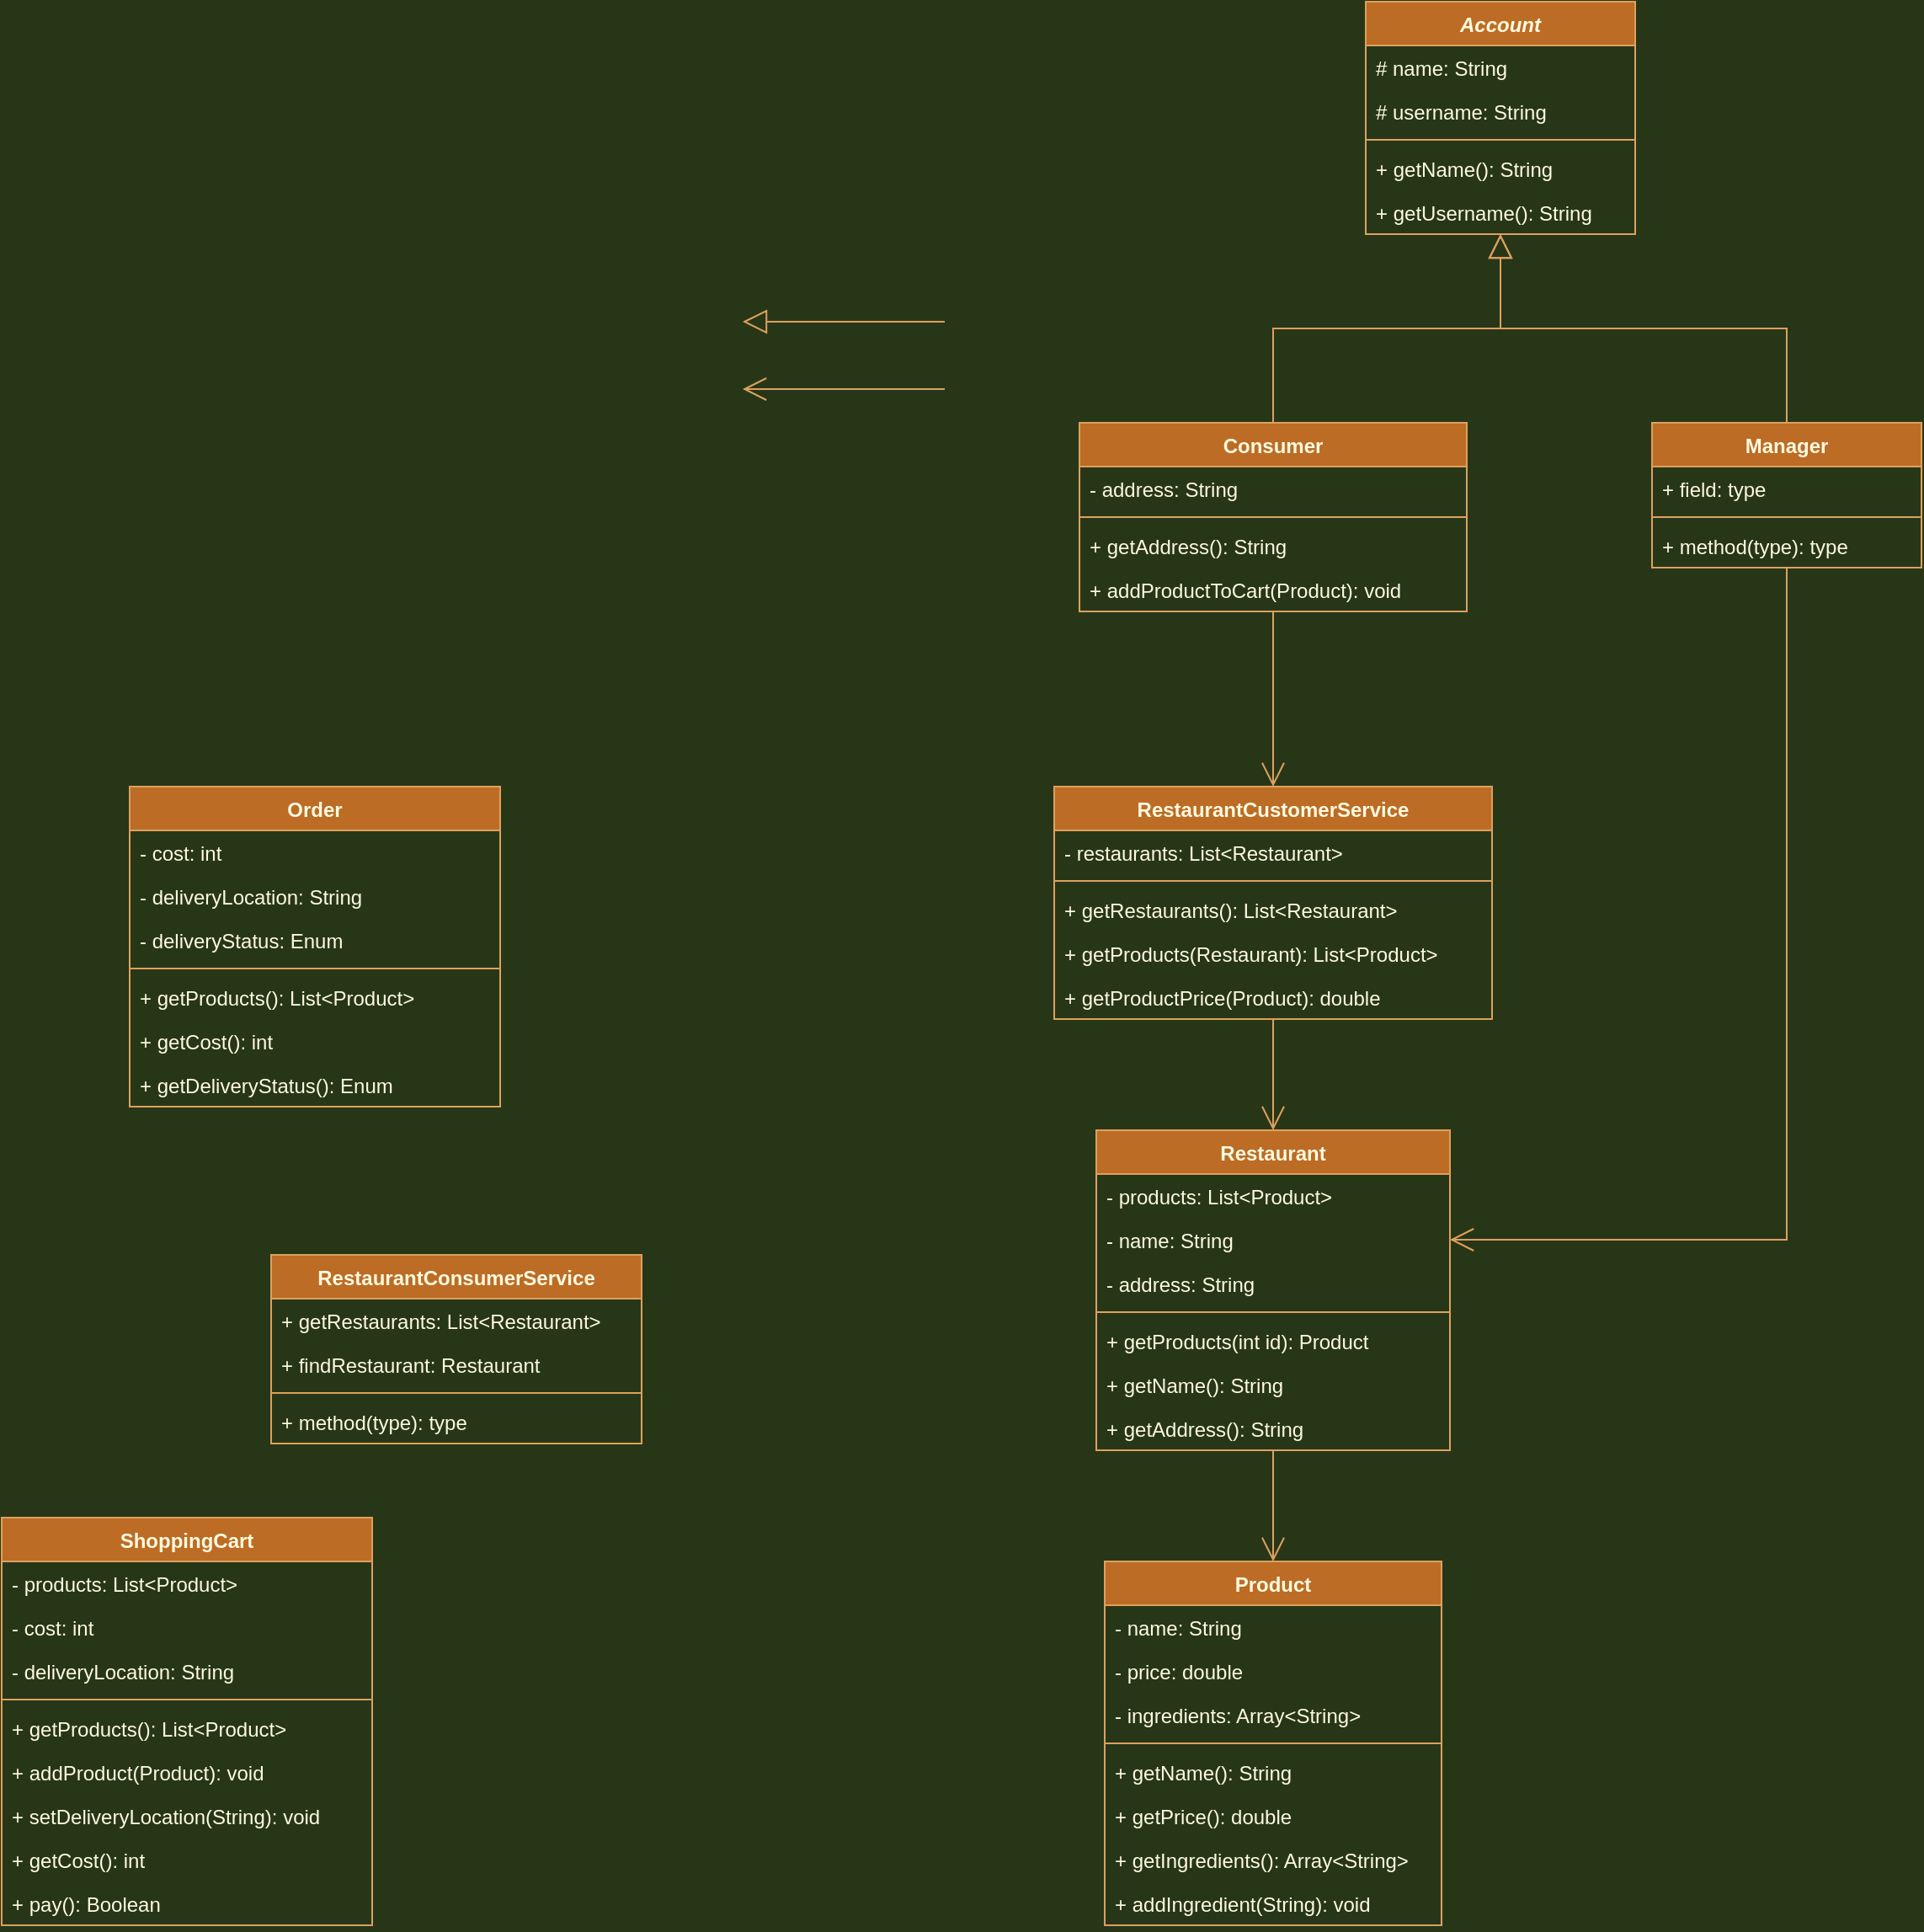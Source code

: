 <mxfile version="15.7.0" type="device"><diagram id="kH5EvR-699uaDCiAUXqp" name="Page-1"><mxGraphModel dx="1609" dy="1064" grid="1" gridSize="10" guides="1" tooltips="1" connect="1" arrows="1" fold="1" page="1" pageScale="1" pageWidth="827" pageHeight="1169" background="#283618" math="0" shadow="0"><root><mxCell id="0"/><mxCell id="1" parent="0"/><mxCell id="DsfmJBuCFoYnAW1XdrLI-59" value="" style="endArrow=block;endFill=0;endSize=12;html=1;rounded=0;edgeStyle=orthogonalEdgeStyle;labelBackgroundColor=#283618;strokeColor=#DDA15E;fontColor=#FEFAE0;" parent="1" edge="1"><mxGeometry width="160" relative="1" as="geometry"><mxPoint x="-40" y="280" as="sourcePoint"/><mxPoint x="-160" y="280" as="targetPoint"/></mxGeometry></mxCell><mxCell id="DsfmJBuCFoYnAW1XdrLI-115" value="Account" style="swimlane;fontStyle=3;align=center;verticalAlign=top;childLayout=stackLayout;horizontal=1;startSize=26;horizontalStack=0;resizeParent=1;resizeParentMax=0;resizeLast=0;collapsible=1;marginBottom=0;rounded=0;shadow=0;glass=0;labelBorderColor=none;strokeColor=#DDA15E;fillColor=#BC6C25;fontColor=#FEFAE0;" parent="1" vertex="1"><mxGeometry x="210" y="90" width="160" height="138" as="geometry"/></mxCell><mxCell id="DsfmJBuCFoYnAW1XdrLI-116" value="# name: String" style="text;strokeColor=none;fillColor=none;align=left;verticalAlign=top;spacingLeft=4;spacingRight=4;overflow=hidden;rotatable=0;points=[[0,0.5],[1,0.5]];portConstraint=eastwest;rounded=0;shadow=0;glass=0;labelBorderColor=none;fontColor=#FEFAE0;" parent="DsfmJBuCFoYnAW1XdrLI-115" vertex="1"><mxGeometry y="26" width="160" height="26" as="geometry"/></mxCell><mxCell id="JdM7LiX7WN8Dvq4fd227-31" value="# username: String" style="text;strokeColor=none;fillColor=none;align=left;verticalAlign=top;spacingLeft=4;spacingRight=4;overflow=hidden;rotatable=0;points=[[0,0.5],[1,0.5]];portConstraint=eastwest;rounded=0;shadow=0;glass=0;labelBorderColor=none;fontColor=#FEFAE0;" vertex="1" parent="DsfmJBuCFoYnAW1XdrLI-115"><mxGeometry y="52" width="160" height="26" as="geometry"/></mxCell><mxCell id="DsfmJBuCFoYnAW1XdrLI-117" value="" style="line;strokeWidth=1;fillColor=none;align=left;verticalAlign=middle;spacingTop=-1;spacingLeft=3;spacingRight=3;rotatable=0;labelPosition=right;points=[];portConstraint=eastwest;rounded=0;shadow=0;glass=0;labelBorderColor=none;labelBackgroundColor=#283618;strokeColor=#DDA15E;fontColor=#FEFAE0;" parent="DsfmJBuCFoYnAW1XdrLI-115" vertex="1"><mxGeometry y="78" width="160" height="8" as="geometry"/></mxCell><mxCell id="DsfmJBuCFoYnAW1XdrLI-118" value="+ getName(): String" style="text;strokeColor=none;fillColor=none;align=left;verticalAlign=top;spacingLeft=4;spacingRight=4;overflow=hidden;rotatable=0;points=[[0,0.5],[1,0.5]];portConstraint=eastwest;rounded=0;shadow=0;glass=0;labelBorderColor=none;fontColor=#FEFAE0;" parent="DsfmJBuCFoYnAW1XdrLI-115" vertex="1"><mxGeometry y="86" width="160" height="26" as="geometry"/></mxCell><mxCell id="JdM7LiX7WN8Dvq4fd227-32" value="+ getUsername(): String" style="text;strokeColor=none;fillColor=none;align=left;verticalAlign=top;spacingLeft=4;spacingRight=4;overflow=hidden;rotatable=0;points=[[0,0.5],[1,0.5]];portConstraint=eastwest;rounded=0;shadow=0;glass=0;labelBorderColor=none;fontColor=#FEFAE0;" vertex="1" parent="DsfmJBuCFoYnAW1XdrLI-115"><mxGeometry y="112" width="160" height="26" as="geometry"/></mxCell><mxCell id="DsfmJBuCFoYnAW1XdrLI-119" value="Consumer" style="swimlane;fontStyle=1;align=center;verticalAlign=top;childLayout=stackLayout;horizontal=1;startSize=26;horizontalStack=0;resizeParent=1;resizeParentMax=0;resizeLast=0;collapsible=1;marginBottom=0;rounded=0;shadow=0;glass=0;labelBorderColor=none;strokeColor=#DDA15E;fillColor=#BC6C25;fontColor=#FEFAE0;" parent="1" vertex="1"><mxGeometry x="40" y="340" width="230" height="112" as="geometry"/></mxCell><mxCell id="DsfmJBuCFoYnAW1XdrLI-184" value="- address: String" style="text;strokeColor=none;fillColor=none;align=left;verticalAlign=top;spacingLeft=4;spacingRight=4;overflow=hidden;rotatable=0;points=[[0,0.5],[1,0.5]];portConstraint=eastwest;rounded=0;shadow=0;glass=0;labelBorderColor=none;fontColor=#FEFAE0;" parent="DsfmJBuCFoYnAW1XdrLI-119" vertex="1"><mxGeometry y="26" width="230" height="26" as="geometry"/></mxCell><mxCell id="DsfmJBuCFoYnAW1XdrLI-121" value="" style="line;strokeWidth=1;fillColor=none;align=left;verticalAlign=middle;spacingTop=-1;spacingLeft=3;spacingRight=3;rotatable=0;labelPosition=right;points=[];portConstraint=eastwest;rounded=0;shadow=0;glass=0;labelBorderColor=none;labelBackgroundColor=#283618;strokeColor=#DDA15E;fontColor=#FEFAE0;" parent="DsfmJBuCFoYnAW1XdrLI-119" vertex="1"><mxGeometry y="52" width="230" height="8" as="geometry"/></mxCell><mxCell id="JdM7LiX7WN8Dvq4fd227-16" value="+ getAddress(): String" style="text;strokeColor=none;fillColor=none;align=left;verticalAlign=top;spacingLeft=4;spacingRight=4;overflow=hidden;rotatable=0;points=[[0,0.5],[1,0.5]];portConstraint=eastwest;rounded=0;shadow=0;glass=0;labelBorderColor=none;fontColor=#FEFAE0;" vertex="1" parent="DsfmJBuCFoYnAW1XdrLI-119"><mxGeometry y="60" width="230" height="26" as="geometry"/></mxCell><mxCell id="DsfmJBuCFoYnAW1XdrLI-122" value="+ addProductToCart(Product): void" style="text;strokeColor=none;fillColor=none;align=left;verticalAlign=top;spacingLeft=4;spacingRight=4;overflow=hidden;rotatable=0;points=[[0,0.5],[1,0.5]];portConstraint=eastwest;rounded=0;shadow=0;glass=0;labelBorderColor=none;fontColor=#FEFAE0;" parent="DsfmJBuCFoYnAW1XdrLI-119" vertex="1"><mxGeometry y="86" width="230" height="26" as="geometry"/></mxCell><mxCell id="DsfmJBuCFoYnAW1XdrLI-123" value="Manager" style="swimlane;fontStyle=1;align=center;verticalAlign=top;childLayout=stackLayout;horizontal=1;startSize=26;horizontalStack=0;resizeParent=1;resizeParentMax=0;resizeLast=0;collapsible=1;marginBottom=0;rounded=0;shadow=0;glass=0;labelBorderColor=none;strokeColor=#DDA15E;fillColor=#BC6C25;fontColor=#FEFAE0;" parent="1" vertex="1"><mxGeometry x="380" y="340" width="160" height="86" as="geometry"/></mxCell><mxCell id="DsfmJBuCFoYnAW1XdrLI-124" value="+ field: type" style="text;strokeColor=none;fillColor=none;align=left;verticalAlign=top;spacingLeft=4;spacingRight=4;overflow=hidden;rotatable=0;points=[[0,0.5],[1,0.5]];portConstraint=eastwest;rounded=0;shadow=0;glass=0;labelBorderColor=none;fontColor=#FEFAE0;" parent="DsfmJBuCFoYnAW1XdrLI-123" vertex="1"><mxGeometry y="26" width="160" height="26" as="geometry"/></mxCell><mxCell id="DsfmJBuCFoYnAW1XdrLI-125" value="" style="line;strokeWidth=1;fillColor=none;align=left;verticalAlign=middle;spacingTop=-1;spacingLeft=3;spacingRight=3;rotatable=0;labelPosition=right;points=[];portConstraint=eastwest;rounded=0;shadow=0;glass=0;labelBorderColor=none;labelBackgroundColor=#283618;strokeColor=#DDA15E;fontColor=#FEFAE0;" parent="DsfmJBuCFoYnAW1XdrLI-123" vertex="1"><mxGeometry y="52" width="160" height="8" as="geometry"/></mxCell><mxCell id="DsfmJBuCFoYnAW1XdrLI-126" value="+ method(type): type" style="text;strokeColor=none;fillColor=none;align=left;verticalAlign=top;spacingLeft=4;spacingRight=4;overflow=hidden;rotatable=0;points=[[0,0.5],[1,0.5]];portConstraint=eastwest;rounded=0;shadow=0;glass=0;labelBorderColor=none;fontColor=#FEFAE0;" parent="DsfmJBuCFoYnAW1XdrLI-123" vertex="1"><mxGeometry y="60" width="160" height="26" as="geometry"/></mxCell><mxCell id="DsfmJBuCFoYnAW1XdrLI-131" value="Product" style="swimlane;fontStyle=1;align=center;verticalAlign=top;childLayout=stackLayout;horizontal=1;startSize=26;horizontalStack=0;resizeParent=1;resizeParentMax=0;resizeLast=0;collapsible=1;marginBottom=0;rounded=0;shadow=0;glass=0;labelBorderColor=none;strokeColor=#DDA15E;fillColor=#BC6C25;fontColor=#FEFAE0;" parent="1" vertex="1"><mxGeometry x="55" y="1016" width="200" height="216" as="geometry"/></mxCell><mxCell id="JdM7LiX7WN8Dvq4fd227-2" value="- name: String" style="text;strokeColor=none;fillColor=none;align=left;verticalAlign=top;spacingLeft=4;spacingRight=4;overflow=hidden;rotatable=0;points=[[0,0.5],[1,0.5]];portConstraint=eastwest;rounded=0;shadow=0;glass=0;labelBorderColor=none;fontColor=#FEFAE0;" vertex="1" parent="DsfmJBuCFoYnAW1XdrLI-131"><mxGeometry y="26" width="200" height="26" as="geometry"/></mxCell><mxCell id="JdM7LiX7WN8Dvq4fd227-3" value="- price: double" style="text;strokeColor=none;fillColor=none;align=left;verticalAlign=top;spacingLeft=4;spacingRight=4;overflow=hidden;rotatable=0;points=[[0,0.5],[1,0.5]];portConstraint=eastwest;rounded=0;shadow=0;glass=0;labelBorderColor=none;fontColor=#FEFAE0;" vertex="1" parent="DsfmJBuCFoYnAW1XdrLI-131"><mxGeometry y="52" width="200" height="26" as="geometry"/></mxCell><mxCell id="DsfmJBuCFoYnAW1XdrLI-132" value="- ingredients: Array&lt;String&gt;" style="text;strokeColor=none;fillColor=none;align=left;verticalAlign=top;spacingLeft=4;spacingRight=4;overflow=hidden;rotatable=0;points=[[0,0.5],[1,0.5]];portConstraint=eastwest;rounded=0;shadow=0;glass=0;labelBorderColor=none;fontColor=#FEFAE0;" parent="DsfmJBuCFoYnAW1XdrLI-131" vertex="1"><mxGeometry y="78" width="200" height="26" as="geometry"/></mxCell><mxCell id="DsfmJBuCFoYnAW1XdrLI-133" value="" style="line;strokeWidth=1;fillColor=none;align=left;verticalAlign=middle;spacingTop=-1;spacingLeft=3;spacingRight=3;rotatable=0;labelPosition=right;points=[];portConstraint=eastwest;rounded=0;shadow=0;glass=0;labelBorderColor=none;labelBackgroundColor=#283618;strokeColor=#DDA15E;fontColor=#FEFAE0;" parent="DsfmJBuCFoYnAW1XdrLI-131" vertex="1"><mxGeometry y="104" width="200" height="8" as="geometry"/></mxCell><mxCell id="DsfmJBuCFoYnAW1XdrLI-134" value="+ getName(): String" style="text;strokeColor=none;fillColor=none;align=left;verticalAlign=top;spacingLeft=4;spacingRight=4;overflow=hidden;rotatable=0;points=[[0,0.5],[1,0.5]];portConstraint=eastwest;rounded=0;shadow=0;glass=0;labelBorderColor=none;fontColor=#FEFAE0;" parent="DsfmJBuCFoYnAW1XdrLI-131" vertex="1"><mxGeometry y="112" width="200" height="26" as="geometry"/></mxCell><mxCell id="JdM7LiX7WN8Dvq4fd227-4" value="+ getPrice(): double" style="text;strokeColor=none;fillColor=none;align=left;verticalAlign=top;spacingLeft=4;spacingRight=4;overflow=hidden;rotatable=0;points=[[0,0.5],[1,0.5]];portConstraint=eastwest;rounded=0;shadow=0;glass=0;labelBorderColor=none;fontColor=#FEFAE0;" vertex="1" parent="DsfmJBuCFoYnAW1XdrLI-131"><mxGeometry y="138" width="200" height="26" as="geometry"/></mxCell><mxCell id="JdM7LiX7WN8Dvq4fd227-5" value="+ getIngredients(): Array&lt;String&gt;" style="text;strokeColor=none;fillColor=none;align=left;verticalAlign=top;spacingLeft=4;spacingRight=4;overflow=hidden;rotatable=0;points=[[0,0.5],[1,0.5]];portConstraint=eastwest;rounded=0;shadow=0;glass=0;labelBorderColor=none;fontColor=#FEFAE0;" vertex="1" parent="DsfmJBuCFoYnAW1XdrLI-131"><mxGeometry y="164" width="200" height="26" as="geometry"/></mxCell><mxCell id="JdM7LiX7WN8Dvq4fd227-6" value="+ addIngredient(String): void" style="text;strokeColor=none;fillColor=none;align=left;verticalAlign=top;spacingLeft=4;spacingRight=4;overflow=hidden;rotatable=0;points=[[0,0.5],[1,0.5]];portConstraint=eastwest;rounded=0;shadow=0;glass=0;labelBorderColor=none;fontColor=#FEFAE0;" vertex="1" parent="DsfmJBuCFoYnAW1XdrLI-131"><mxGeometry y="190" width="200" height="26" as="geometry"/></mxCell><mxCell id="DsfmJBuCFoYnAW1XdrLI-135" value="RestaurantConsumerService" style="swimlane;fontStyle=1;align=center;verticalAlign=top;childLayout=stackLayout;horizontal=1;startSize=26;horizontalStack=0;resizeParent=1;resizeParentMax=0;resizeLast=0;collapsible=1;marginBottom=0;rounded=0;shadow=0;glass=0;labelBorderColor=none;strokeColor=#DDA15E;fillColor=#BC6C25;fontColor=#FEFAE0;" parent="1" vertex="1"><mxGeometry x="-440" y="834" width="220" height="112" as="geometry"/></mxCell><mxCell id="DsfmJBuCFoYnAW1XdrLI-136" value="+ getRestaurants: List&lt;Restaurant&gt;" style="text;strokeColor=none;fillColor=none;align=left;verticalAlign=top;spacingLeft=4;spacingRight=4;overflow=hidden;rotatable=0;points=[[0,0.5],[1,0.5]];portConstraint=eastwest;rounded=0;shadow=0;glass=0;labelBorderColor=none;fontColor=#FEFAE0;" parent="DsfmJBuCFoYnAW1XdrLI-135" vertex="1"><mxGeometry y="26" width="220" height="26" as="geometry"/></mxCell><mxCell id="DsfmJBuCFoYnAW1XdrLI-170" value="+ findRestaurant: Restaurant" style="text;strokeColor=none;fillColor=none;align=left;verticalAlign=top;spacingLeft=4;spacingRight=4;overflow=hidden;rotatable=0;points=[[0,0.5],[1,0.5]];portConstraint=eastwest;rounded=0;shadow=0;glass=0;labelBorderColor=none;fontColor=#FEFAE0;" parent="DsfmJBuCFoYnAW1XdrLI-135" vertex="1"><mxGeometry y="52" width="220" height="26" as="geometry"/></mxCell><mxCell id="DsfmJBuCFoYnAW1XdrLI-137" value="" style="line;strokeWidth=1;fillColor=none;align=left;verticalAlign=middle;spacingTop=-1;spacingLeft=3;spacingRight=3;rotatable=0;labelPosition=right;points=[];portConstraint=eastwest;rounded=0;shadow=0;glass=0;labelBorderColor=none;labelBackgroundColor=#283618;strokeColor=#DDA15E;fontColor=#FEFAE0;" parent="DsfmJBuCFoYnAW1XdrLI-135" vertex="1"><mxGeometry y="78" width="220" height="8" as="geometry"/></mxCell><mxCell id="DsfmJBuCFoYnAW1XdrLI-138" value="+ method(type): type" style="text;strokeColor=none;fillColor=none;align=left;verticalAlign=top;spacingLeft=4;spacingRight=4;overflow=hidden;rotatable=0;points=[[0,0.5],[1,0.5]];portConstraint=eastwest;rounded=0;shadow=0;glass=0;labelBorderColor=none;fontColor=#FEFAE0;" parent="DsfmJBuCFoYnAW1XdrLI-135" vertex="1"><mxGeometry y="86" width="220" height="26" as="geometry"/></mxCell><mxCell id="DsfmJBuCFoYnAW1XdrLI-149" value="Restaurant" style="swimlane;fontStyle=1;align=center;verticalAlign=top;childLayout=stackLayout;horizontal=1;startSize=26;horizontalStack=0;resizeParent=1;resizeParentMax=0;resizeLast=0;collapsible=1;marginBottom=0;rounded=0;shadow=0;glass=0;labelBorderColor=none;strokeColor=#DDA15E;fillColor=#BC6C25;fontColor=#FEFAE0;" parent="1" vertex="1"><mxGeometry x="50" y="760" width="210" height="190" as="geometry"/></mxCell><mxCell id="DsfmJBuCFoYnAW1XdrLI-150" value="- products: List&lt;Product&gt;" style="text;strokeColor=none;fillColor=none;align=left;verticalAlign=top;spacingLeft=4;spacingRight=4;overflow=hidden;rotatable=0;points=[[0,0.5],[1,0.5]];portConstraint=eastwest;rounded=0;shadow=0;glass=0;labelBorderColor=none;fontColor=#FEFAE0;" parent="DsfmJBuCFoYnAW1XdrLI-149" vertex="1"><mxGeometry y="26" width="210" height="26" as="geometry"/></mxCell><mxCell id="JdM7LiX7WN8Dvq4fd227-11" value="- name: String" style="text;strokeColor=none;fillColor=none;align=left;verticalAlign=top;spacingLeft=4;spacingRight=4;overflow=hidden;rotatable=0;points=[[0,0.5],[1,0.5]];portConstraint=eastwest;rounded=0;shadow=0;glass=0;labelBorderColor=none;fontColor=#FEFAE0;" vertex="1" parent="DsfmJBuCFoYnAW1XdrLI-149"><mxGeometry y="52" width="210" height="26" as="geometry"/></mxCell><mxCell id="JdM7LiX7WN8Dvq4fd227-7" value="- address: String" style="text;strokeColor=none;fillColor=none;align=left;verticalAlign=top;spacingLeft=4;spacingRight=4;overflow=hidden;rotatable=0;points=[[0,0.5],[1,0.5]];portConstraint=eastwest;rounded=0;shadow=0;glass=0;labelBorderColor=none;fontColor=#FEFAE0;" vertex="1" parent="DsfmJBuCFoYnAW1XdrLI-149"><mxGeometry y="78" width="210" height="26" as="geometry"/></mxCell><mxCell id="DsfmJBuCFoYnAW1XdrLI-151" value="" style="line;strokeWidth=1;fillColor=none;align=left;verticalAlign=middle;spacingTop=-1;spacingLeft=3;spacingRight=3;rotatable=0;labelPosition=right;points=[];portConstraint=eastwest;rounded=0;shadow=0;glass=0;labelBorderColor=none;labelBackgroundColor=#283618;strokeColor=#DDA15E;fontColor=#FEFAE0;" parent="DsfmJBuCFoYnAW1XdrLI-149" vertex="1"><mxGeometry y="104" width="210" height="8" as="geometry"/></mxCell><mxCell id="DsfmJBuCFoYnAW1XdrLI-152" value="+ getProducts(int id): Product" style="text;strokeColor=none;fillColor=none;align=left;verticalAlign=top;spacingLeft=4;spacingRight=4;overflow=hidden;rotatable=0;points=[[0,0.5],[1,0.5]];portConstraint=eastwest;rounded=0;shadow=0;glass=0;labelBorderColor=none;fontColor=#FEFAE0;" parent="DsfmJBuCFoYnAW1XdrLI-149" vertex="1"><mxGeometry y="112" width="210" height="26" as="geometry"/></mxCell><mxCell id="JdM7LiX7WN8Dvq4fd227-9" value="+ getName(): String" style="text;strokeColor=none;fillColor=none;align=left;verticalAlign=top;spacingLeft=4;spacingRight=4;overflow=hidden;rotatable=0;points=[[0,0.5],[1,0.5]];portConstraint=eastwest;rounded=0;shadow=0;glass=0;labelBorderColor=none;fontColor=#FEFAE0;" vertex="1" parent="DsfmJBuCFoYnAW1XdrLI-149"><mxGeometry y="138" width="210" height="26" as="geometry"/></mxCell><mxCell id="JdM7LiX7WN8Dvq4fd227-12" value="+ getAddress(): String" style="text;strokeColor=none;fillColor=none;align=left;verticalAlign=top;spacingLeft=4;spacingRight=4;overflow=hidden;rotatable=0;points=[[0,0.5],[1,0.5]];portConstraint=eastwest;rounded=0;shadow=0;glass=0;labelBorderColor=none;fontColor=#FEFAE0;" vertex="1" parent="DsfmJBuCFoYnAW1XdrLI-149"><mxGeometry y="164" width="210" height="26" as="geometry"/></mxCell><mxCell id="DsfmJBuCFoYnAW1XdrLI-175" value="ShoppingCart" style="swimlane;fontStyle=1;align=center;verticalAlign=top;childLayout=stackLayout;horizontal=1;startSize=26;horizontalStack=0;resizeParent=1;resizeParentMax=0;resizeLast=0;collapsible=1;marginBottom=0;rounded=0;shadow=0;glass=0;labelBorderColor=none;strokeColor=#DDA15E;fillColor=#BC6C25;fontColor=#FEFAE0;" parent="1" vertex="1"><mxGeometry x="-600" y="990" width="220" height="242" as="geometry"/></mxCell><mxCell id="DsfmJBuCFoYnAW1XdrLI-176" value="- products: List&lt;Product&gt;" style="text;strokeColor=none;fillColor=none;align=left;verticalAlign=top;spacingLeft=4;spacingRight=4;overflow=hidden;rotatable=0;points=[[0,0.5],[1,0.5]];portConstraint=eastwest;rounded=0;shadow=0;glass=0;labelBorderColor=none;fontColor=#FEFAE0;" parent="DsfmJBuCFoYnAW1XdrLI-175" vertex="1"><mxGeometry y="26" width="220" height="26" as="geometry"/></mxCell><mxCell id="DsfmJBuCFoYnAW1XdrLI-187" value="- cost: int" style="text;strokeColor=none;fillColor=none;align=left;verticalAlign=top;spacingLeft=4;spacingRight=4;overflow=hidden;rotatable=0;points=[[0,0.5],[1,0.5]];portConstraint=eastwest;rounded=0;shadow=0;glass=0;labelBorderColor=none;fontColor=#FEFAE0;" parent="DsfmJBuCFoYnAW1XdrLI-175" vertex="1"><mxGeometry y="52" width="220" height="26" as="geometry"/></mxCell><mxCell id="DsfmJBuCFoYnAW1XdrLI-199" value="- deliveryLocation: String" style="text;strokeColor=none;fillColor=none;align=left;verticalAlign=top;spacingLeft=4;spacingRight=4;overflow=hidden;rotatable=0;points=[[0,0.5],[1,0.5]];portConstraint=eastwest;rounded=0;shadow=0;glass=0;labelBorderColor=none;fontColor=#FEFAE0;" parent="DsfmJBuCFoYnAW1XdrLI-175" vertex="1"><mxGeometry y="78" width="220" height="26" as="geometry"/></mxCell><mxCell id="DsfmJBuCFoYnAW1XdrLI-178" value="" style="line;strokeWidth=1;fillColor=none;align=left;verticalAlign=middle;spacingTop=-1;spacingLeft=3;spacingRight=3;rotatable=0;labelPosition=right;points=[];portConstraint=eastwest;rounded=0;shadow=0;glass=0;labelBorderColor=none;labelBackgroundColor=#283618;strokeColor=#DDA15E;fontColor=#FEFAE0;" parent="DsfmJBuCFoYnAW1XdrLI-175" vertex="1"><mxGeometry y="104" width="220" height="8" as="geometry"/></mxCell><mxCell id="DsfmJBuCFoYnAW1XdrLI-179" value="+ getProducts(): List&lt;Product&gt;" style="text;strokeColor=none;fillColor=none;align=left;verticalAlign=top;spacingLeft=4;spacingRight=4;overflow=hidden;rotatable=0;points=[[0,0.5],[1,0.5]];portConstraint=eastwest;rounded=0;shadow=0;glass=0;labelBorderColor=none;fontColor=#FEFAE0;" parent="DsfmJBuCFoYnAW1XdrLI-175" vertex="1"><mxGeometry y="112" width="220" height="26" as="geometry"/></mxCell><mxCell id="DsfmJBuCFoYnAW1XdrLI-185" value="+ addProduct(Product): void" style="text;strokeColor=none;fillColor=none;align=left;verticalAlign=top;spacingLeft=4;spacingRight=4;overflow=hidden;rotatable=0;points=[[0,0.5],[1,0.5]];portConstraint=eastwest;rounded=0;shadow=0;glass=0;labelBorderColor=none;fontColor=#FEFAE0;" parent="DsfmJBuCFoYnAW1XdrLI-175" vertex="1"><mxGeometry y="138" width="220" height="26" as="geometry"/></mxCell><mxCell id="DsfmJBuCFoYnAW1XdrLI-186" value="+ setDeliveryLocation(String): void" style="text;strokeColor=none;fillColor=none;align=left;verticalAlign=top;spacingLeft=4;spacingRight=4;overflow=hidden;rotatable=0;points=[[0,0.5],[1,0.5]];portConstraint=eastwest;rounded=0;shadow=0;glass=0;labelBorderColor=none;fontColor=#FEFAE0;" parent="DsfmJBuCFoYnAW1XdrLI-175" vertex="1"><mxGeometry y="164" width="220" height="26" as="geometry"/></mxCell><mxCell id="DsfmJBuCFoYnAW1XdrLI-188" value="+ getCost(): int" style="text;strokeColor=none;fillColor=none;align=left;verticalAlign=top;spacingLeft=4;spacingRight=4;overflow=hidden;rotatable=0;points=[[0,0.5],[1,0.5]];portConstraint=eastwest;rounded=0;shadow=0;glass=0;labelBorderColor=none;fontColor=#FEFAE0;" parent="DsfmJBuCFoYnAW1XdrLI-175" vertex="1"><mxGeometry y="190" width="220" height="26" as="geometry"/></mxCell><mxCell id="DsfmJBuCFoYnAW1XdrLI-189" value="+ pay(): Boolean" style="text;strokeColor=none;fillColor=none;align=left;verticalAlign=top;spacingLeft=4;spacingRight=4;overflow=hidden;rotatable=0;points=[[0,0.5],[1,0.5]];portConstraint=eastwest;rounded=0;shadow=0;glass=0;labelBorderColor=none;fontColor=#FEFAE0;" parent="DsfmJBuCFoYnAW1XdrLI-175" vertex="1"><mxGeometry y="216" width="220" height="26" as="geometry"/></mxCell><mxCell id="DsfmJBuCFoYnAW1XdrLI-180" value="" style="endArrow=open;endFill=1;endSize=12;html=1;rounded=0;edgeStyle=orthogonalEdgeStyle;labelBackgroundColor=#283618;strokeColor=#DDA15E;fontColor=#FEFAE0;" parent="1" edge="1"><mxGeometry width="160" relative="1" as="geometry"><mxPoint x="-40" y="320" as="sourcePoint"/><mxPoint x="-160" y="320" as="targetPoint"/></mxGeometry></mxCell><mxCell id="DsfmJBuCFoYnAW1XdrLI-190" value="Order&#10;" style="swimlane;fontStyle=1;align=center;verticalAlign=top;childLayout=stackLayout;horizontal=1;startSize=26;horizontalStack=0;resizeParent=1;resizeParentMax=0;resizeLast=0;collapsible=1;marginBottom=0;rounded=0;shadow=0;glass=0;labelBorderColor=none;strokeColor=#DDA15E;fillColor=#BC6C25;fontColor=#FEFAE0;" parent="1" vertex="1"><mxGeometry x="-524" y="556" width="220" height="190" as="geometry"/></mxCell><mxCell id="DsfmJBuCFoYnAW1XdrLI-192" value="- cost: int" style="text;strokeColor=none;fillColor=none;align=left;verticalAlign=top;spacingLeft=4;spacingRight=4;overflow=hidden;rotatable=0;points=[[0,0.5],[1,0.5]];portConstraint=eastwest;rounded=0;shadow=0;glass=0;labelBorderColor=none;fontColor=#FEFAE0;" parent="DsfmJBuCFoYnAW1XdrLI-190" vertex="1"><mxGeometry y="26" width="220" height="26" as="geometry"/></mxCell><mxCell id="DsfmJBuCFoYnAW1XdrLI-200" value="- deliveryLocation: String" style="text;strokeColor=none;fillColor=none;align=left;verticalAlign=top;spacingLeft=4;spacingRight=4;overflow=hidden;rotatable=0;points=[[0,0.5],[1,0.5]];portConstraint=eastwest;rounded=0;shadow=0;glass=0;labelBorderColor=none;fontColor=#FEFAE0;" parent="DsfmJBuCFoYnAW1XdrLI-190" vertex="1"><mxGeometry y="52" width="220" height="26" as="geometry"/></mxCell><mxCell id="DsfmJBuCFoYnAW1XdrLI-201" value="- deliveryStatus: Enum" style="text;strokeColor=none;fillColor=none;align=left;verticalAlign=top;spacingLeft=4;spacingRight=4;overflow=hidden;rotatable=0;points=[[0,0.5],[1,0.5]];portConstraint=eastwest;rounded=0;shadow=0;glass=0;labelBorderColor=none;fontColor=#FEFAE0;" parent="DsfmJBuCFoYnAW1XdrLI-190" vertex="1"><mxGeometry y="78" width="220" height="26" as="geometry"/></mxCell><mxCell id="DsfmJBuCFoYnAW1XdrLI-193" value="" style="line;strokeWidth=1;fillColor=none;align=left;verticalAlign=middle;spacingTop=-1;spacingLeft=3;spacingRight=3;rotatable=0;labelPosition=right;points=[];portConstraint=eastwest;rounded=0;shadow=0;glass=0;labelBorderColor=none;labelBackgroundColor=#283618;strokeColor=#DDA15E;fontColor=#FEFAE0;" parent="DsfmJBuCFoYnAW1XdrLI-190" vertex="1"><mxGeometry y="104" width="220" height="8" as="geometry"/></mxCell><mxCell id="DsfmJBuCFoYnAW1XdrLI-194" value="+ getProducts(): List&lt;Product&gt;" style="text;strokeColor=none;fillColor=none;align=left;verticalAlign=top;spacingLeft=4;spacingRight=4;overflow=hidden;rotatable=0;points=[[0,0.5],[1,0.5]];portConstraint=eastwest;rounded=0;shadow=0;glass=0;labelBorderColor=none;fontColor=#FEFAE0;" parent="DsfmJBuCFoYnAW1XdrLI-190" vertex="1"><mxGeometry y="112" width="220" height="26" as="geometry"/></mxCell><mxCell id="DsfmJBuCFoYnAW1XdrLI-197" value="+ getCost(): int" style="text;strokeColor=none;fillColor=none;align=left;verticalAlign=top;spacingLeft=4;spacingRight=4;overflow=hidden;rotatable=0;points=[[0,0.5],[1,0.5]];portConstraint=eastwest;rounded=0;shadow=0;glass=0;labelBorderColor=none;fontColor=#FEFAE0;" parent="DsfmJBuCFoYnAW1XdrLI-190" vertex="1"><mxGeometry y="138" width="220" height="26" as="geometry"/></mxCell><mxCell id="DsfmJBuCFoYnAW1XdrLI-202" value="+ getDeliveryStatus(): Enum" style="text;strokeColor=none;fillColor=none;align=left;verticalAlign=top;spacingLeft=4;spacingRight=4;overflow=hidden;rotatable=0;points=[[0,0.5],[1,0.5]];portConstraint=eastwest;rounded=0;shadow=0;glass=0;labelBorderColor=none;fontColor=#FEFAE0;" parent="DsfmJBuCFoYnAW1XdrLI-190" vertex="1"><mxGeometry y="164" width="220" height="26" as="geometry"/></mxCell><mxCell id="JdM7LiX7WN8Dvq4fd227-10" value="" style="endArrow=open;endFill=1;endSize=12;html=1;rounded=0;edgeStyle=orthogonalEdgeStyle;labelBackgroundColor=#283618;strokeColor=#DDA15E;fontColor=#FEFAE0;" edge="1" parent="1" source="DsfmJBuCFoYnAW1XdrLI-149" target="DsfmJBuCFoYnAW1XdrLI-131"><mxGeometry width="160" relative="1" as="geometry"><mxPoint x="-200" y="642" as="sourcePoint"/><mxPoint x="-360" y="642" as="targetPoint"/></mxGeometry></mxCell><mxCell id="JdM7LiX7WN8Dvq4fd227-17" value="RestaurantCustomerService" style="swimlane;fontStyle=1;align=center;verticalAlign=top;childLayout=stackLayout;horizontal=1;startSize=26;horizontalStack=0;resizeParent=1;resizeParentMax=0;resizeLast=0;collapsible=1;marginBottom=0;rounded=0;shadow=0;glass=0;labelBorderColor=none;strokeColor=#DDA15E;fillColor=#BC6C25;fontColor=#FEFAE0;" vertex="1" parent="1"><mxGeometry x="25" y="556" width="260" height="138" as="geometry"/></mxCell><mxCell id="JdM7LiX7WN8Dvq4fd227-18" value="- restaurants: List&lt;Restaurant&gt;" style="text;strokeColor=none;fillColor=none;align=left;verticalAlign=top;spacingLeft=4;spacingRight=4;overflow=hidden;rotatable=0;points=[[0,0.5],[1,0.5]];portConstraint=eastwest;rounded=0;shadow=0;glass=0;labelBorderColor=none;fontColor=#FEFAE0;" vertex="1" parent="JdM7LiX7WN8Dvq4fd227-17"><mxGeometry y="26" width="260" height="26" as="geometry"/></mxCell><mxCell id="JdM7LiX7WN8Dvq4fd227-21" value="" style="line;strokeWidth=1;fillColor=none;align=left;verticalAlign=middle;spacingTop=-1;spacingLeft=3;spacingRight=3;rotatable=0;labelPosition=right;points=[];portConstraint=eastwest;rounded=0;shadow=0;glass=0;labelBorderColor=none;labelBackgroundColor=#283618;strokeColor=#DDA15E;fontColor=#FEFAE0;" vertex="1" parent="JdM7LiX7WN8Dvq4fd227-17"><mxGeometry y="52" width="260" height="8" as="geometry"/></mxCell><mxCell id="JdM7LiX7WN8Dvq4fd227-23" value="+ getRestaurants(): List&lt;Restaurant&gt;" style="text;strokeColor=none;fillColor=none;align=left;verticalAlign=top;spacingLeft=4;spacingRight=4;overflow=hidden;rotatable=0;points=[[0,0.5],[1,0.5]];portConstraint=eastwest;rounded=0;shadow=0;glass=0;labelBorderColor=none;fontColor=#FEFAE0;" vertex="1" parent="JdM7LiX7WN8Dvq4fd227-17"><mxGeometry y="60" width="260" height="26" as="geometry"/></mxCell><mxCell id="JdM7LiX7WN8Dvq4fd227-25" value="+ getProducts(Restaurant): List&lt;Product&gt;" style="text;strokeColor=none;fillColor=none;align=left;verticalAlign=top;spacingLeft=4;spacingRight=4;overflow=hidden;rotatable=0;points=[[0,0.5],[1,0.5]];portConstraint=eastwest;rounded=0;shadow=0;glass=0;labelBorderColor=none;fontColor=#FEFAE0;" vertex="1" parent="JdM7LiX7WN8Dvq4fd227-17"><mxGeometry y="86" width="260" height="26" as="geometry"/></mxCell><mxCell id="JdM7LiX7WN8Dvq4fd227-30" value="+ getProductPrice(Product): double" style="text;strokeColor=none;fillColor=none;align=left;verticalAlign=top;spacingLeft=4;spacingRight=4;overflow=hidden;rotatable=0;points=[[0,0.5],[1,0.5]];portConstraint=eastwest;rounded=0;shadow=0;glass=0;labelBorderColor=none;fontColor=#FEFAE0;" vertex="1" parent="JdM7LiX7WN8Dvq4fd227-17"><mxGeometry y="112" width="260" height="26" as="geometry"/></mxCell><mxCell id="JdM7LiX7WN8Dvq4fd227-26" value="" style="endArrow=open;endFill=1;endSize=12;html=1;rounded=0;edgeStyle=orthogonalEdgeStyle;labelBackgroundColor=#283618;strokeColor=#DDA15E;fontColor=#FEFAE0;" edge="1" parent="1" source="JdM7LiX7WN8Dvq4fd227-17" target="DsfmJBuCFoYnAW1XdrLI-149"><mxGeometry width="160" relative="1" as="geometry"><mxPoint x="165.0" y="946.0" as="sourcePoint"/><mxPoint x="165.0" y="998.0" as="targetPoint"/></mxGeometry></mxCell><mxCell id="JdM7LiX7WN8Dvq4fd227-27" value="" style="endArrow=open;endFill=1;endSize=12;html=1;rounded=0;edgeStyle=orthogonalEdgeStyle;labelBackgroundColor=#283618;strokeColor=#DDA15E;fontColor=#FEFAE0;" edge="1" parent="1" source="DsfmJBuCFoYnAW1XdrLI-119" target="JdM7LiX7WN8Dvq4fd227-17"><mxGeometry width="160" relative="1" as="geometry"><mxPoint x="180" y="706.0" as="sourcePoint"/><mxPoint x="180" y="784" as="targetPoint"/></mxGeometry></mxCell><mxCell id="JdM7LiX7WN8Dvq4fd227-28" value="" style="endArrow=open;endFill=1;endSize=12;html=1;rounded=0;edgeStyle=orthogonalEdgeStyle;labelBackgroundColor=#283618;strokeColor=#DDA15E;fontColor=#FEFAE0;" edge="1" parent="1" source="DsfmJBuCFoYnAW1XdrLI-123" target="DsfmJBuCFoYnAW1XdrLI-149"><mxGeometry width="160" relative="1" as="geometry"><mxPoint x="-30" y="330" as="sourcePoint"/><mxPoint x="-150" y="330" as="targetPoint"/><Array as="points"><mxPoint x="460" y="825"/></Array></mxGeometry></mxCell><mxCell id="JdM7LiX7WN8Dvq4fd227-33" value="" style="endArrow=block;endFill=0;endSize=12;html=1;rounded=0;edgeStyle=orthogonalEdgeStyle;labelBackgroundColor=#283618;strokeColor=#DDA15E;fontColor=#FEFAE0;exitX=0.5;exitY=0;exitDx=0;exitDy=0;" edge="1" parent="1" source="DsfmJBuCFoYnAW1XdrLI-119" target="DsfmJBuCFoYnAW1XdrLI-115"><mxGeometry width="160" relative="1" as="geometry"><mxPoint x="-30" y="290" as="sourcePoint"/><mxPoint x="-150" y="290" as="targetPoint"/></mxGeometry></mxCell><mxCell id="JdM7LiX7WN8Dvq4fd227-36" value="" style="endArrow=block;endFill=0;endSize=12;html=1;rounded=0;edgeStyle=orthogonalEdgeStyle;labelBackgroundColor=#283618;strokeColor=#DDA15E;fontColor=#FEFAE0;exitX=0.5;exitY=0;exitDx=0;exitDy=0;" edge="1" parent="1" source="DsfmJBuCFoYnAW1XdrLI-123" target="DsfmJBuCFoYnAW1XdrLI-115"><mxGeometry width="160" relative="1" as="geometry"><mxPoint x="450" y="280" as="sourcePoint"/><mxPoint x="300" y="238" as="targetPoint"/></mxGeometry></mxCell></root></mxGraphModel></diagram></mxfile>